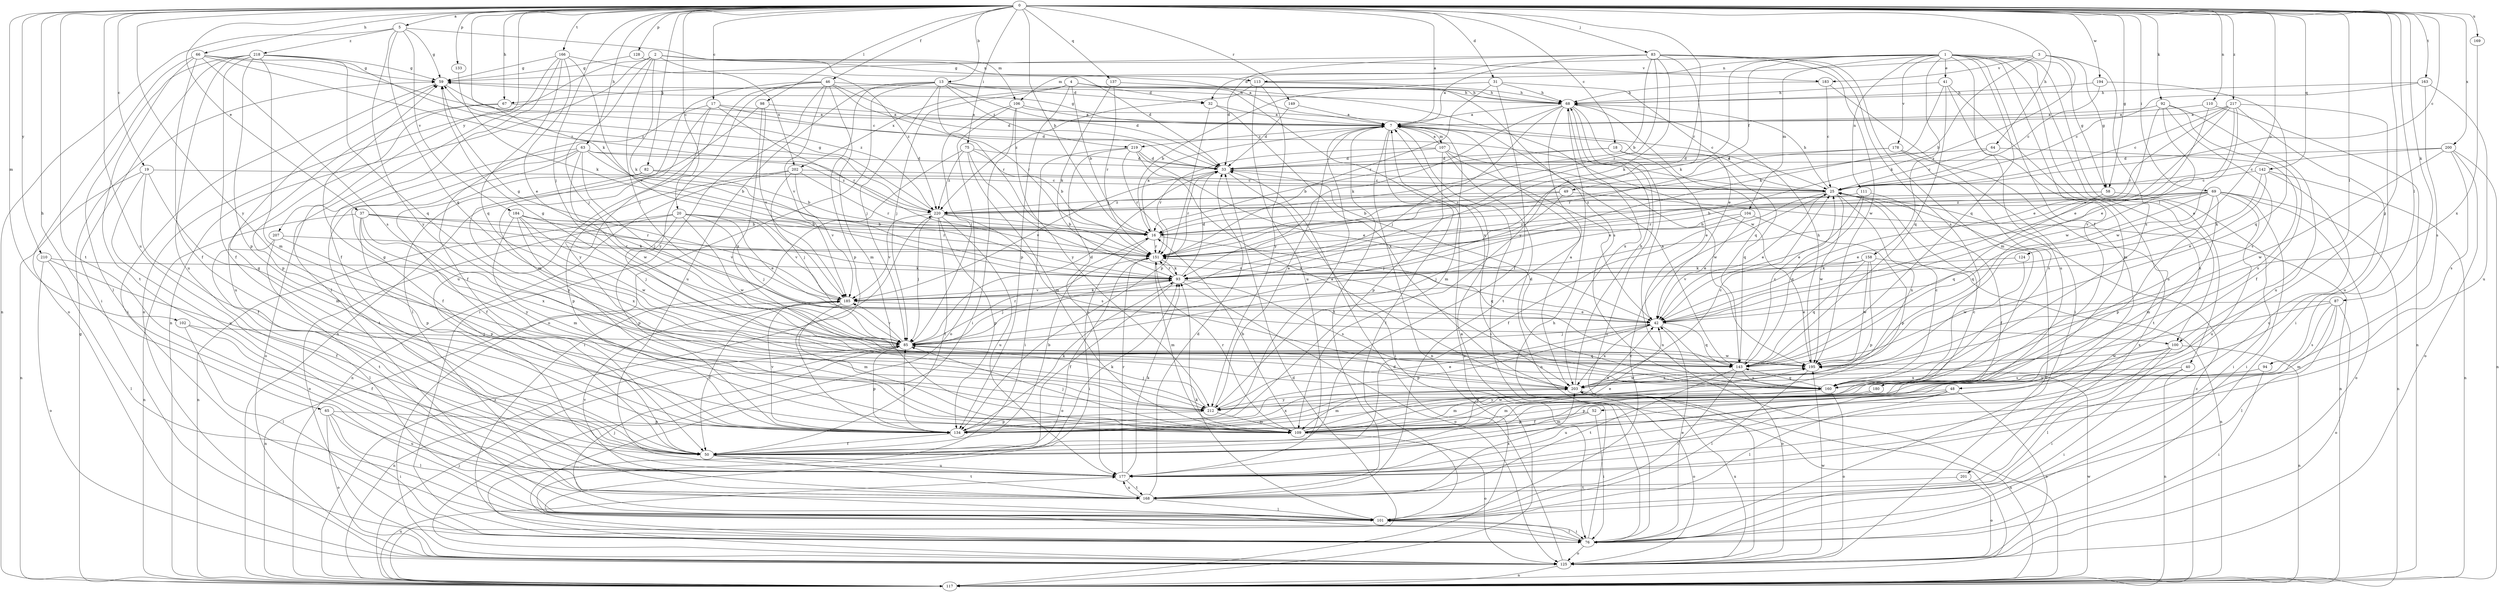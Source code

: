 strict digraph  {
0;
1;
2;
3;
4;
5;
7;
13;
16;
17;
18;
19;
20;
25;
31;
32;
33;
37;
40;
41;
42;
46;
48;
49;
50;
52;
58;
59;
63;
64;
65;
66;
67;
68;
69;
75;
76;
82;
83;
85;
87;
92;
93;
94;
98;
100;
101;
102;
104;
106;
107;
109;
110;
111;
113;
117;
124;
125;
128;
133;
134;
137;
142;
143;
149;
151;
158;
160;
163;
166;
168;
169;
177;
178;
180;
183;
184;
185;
194;
195;
200;
201;
202;
203;
207;
210;
212;
217;
218;
219;
220;
0 -> 5  [label=a];
0 -> 7  [label=a];
0 -> 13  [label=b];
0 -> 16  [label=b];
0 -> 17  [label=c];
0 -> 18  [label=c];
0 -> 19  [label=c];
0 -> 20  [label=c];
0 -> 25  [label=c];
0 -> 31  [label=d];
0 -> 37  [label=e];
0 -> 46  [label=f];
0 -> 52  [label=g];
0 -> 58  [label=g];
0 -> 63  [label=h];
0 -> 64  [label=h];
0 -> 65  [label=h];
0 -> 66  [label=h];
0 -> 67  [label=h];
0 -> 69  [label=i];
0 -> 75  [label=i];
0 -> 82  [label=j];
0 -> 83  [label=j];
0 -> 85  [label=j];
0 -> 87  [label=k];
0 -> 92  [label=k];
0 -> 93  [label=k];
0 -> 94  [label=l];
0 -> 98  [label=l];
0 -> 100  [label=l];
0 -> 102  [label=m];
0 -> 110  [label=n];
0 -> 124  [label=o];
0 -> 128  [label=p];
0 -> 133  [label=p];
0 -> 137  [label=q];
0 -> 142  [label=q];
0 -> 149  [label=r];
0 -> 151  [label=r];
0 -> 163  [label=t];
0 -> 166  [label=t];
0 -> 168  [label=t];
0 -> 169  [label=u];
0 -> 177  [label=u];
0 -> 194  [label=w];
0 -> 200  [label=x];
0 -> 207  [label=y];
0 -> 210  [label=y];
0 -> 212  [label=y];
0 -> 217  [label=z];
1 -> 32  [label=d];
1 -> 40  [label=e];
1 -> 41  [label=e];
1 -> 48  [label=f];
1 -> 49  [label=f];
1 -> 58  [label=g];
1 -> 93  [label=k];
1 -> 100  [label=l];
1 -> 104  [label=m];
1 -> 111  [label=n];
1 -> 113  [label=n];
1 -> 143  [label=q];
1 -> 158  [label=s];
1 -> 177  [label=u];
1 -> 178  [label=v];
1 -> 180  [label=v];
1 -> 201  [label=x];
2 -> 7  [label=a];
2 -> 85  [label=j];
2 -> 93  [label=k];
2 -> 100  [label=l];
2 -> 113  [label=n];
2 -> 117  [label=n];
2 -> 125  [label=o];
2 -> 183  [label=v];
2 -> 202  [label=x];
3 -> 16  [label=b];
3 -> 58  [label=g];
3 -> 93  [label=k];
3 -> 106  [label=m];
3 -> 160  [label=s];
3 -> 183  [label=v];
4 -> 16  [label=b];
4 -> 32  [label=d];
4 -> 85  [label=j];
4 -> 134  [label=p];
4 -> 195  [label=w];
4 -> 202  [label=x];
4 -> 203  [label=x];
5 -> 59  [label=g];
5 -> 106  [label=m];
5 -> 117  [label=n];
5 -> 143  [label=q];
5 -> 184  [label=v];
5 -> 212  [label=y];
5 -> 218  [label=z];
7 -> 59  [label=g];
7 -> 76  [label=i];
7 -> 101  [label=l];
7 -> 107  [label=m];
7 -> 109  [label=m];
7 -> 117  [label=n];
7 -> 168  [label=t];
7 -> 219  [label=z];
13 -> 32  [label=d];
13 -> 33  [label=d];
13 -> 67  [label=h];
13 -> 68  [label=h];
13 -> 85  [label=j];
13 -> 125  [label=o];
13 -> 134  [label=p];
13 -> 151  [label=r];
13 -> 177  [label=u];
13 -> 219  [label=z];
16 -> 7  [label=a];
16 -> 76  [label=i];
16 -> 143  [label=q];
16 -> 151  [label=r];
17 -> 7  [label=a];
17 -> 33  [label=d];
17 -> 50  [label=f];
17 -> 109  [label=m];
17 -> 151  [label=r];
17 -> 212  [label=y];
18 -> 16  [label=b];
18 -> 33  [label=d];
18 -> 42  [label=e];
18 -> 143  [label=q];
19 -> 25  [label=c];
19 -> 50  [label=f];
19 -> 109  [label=m];
19 -> 117  [label=n];
19 -> 177  [label=u];
20 -> 16  [label=b];
20 -> 42  [label=e];
20 -> 85  [label=j];
20 -> 117  [label=n];
20 -> 125  [label=o];
20 -> 134  [label=p];
20 -> 185  [label=v];
20 -> 195  [label=w];
25 -> 7  [label=a];
25 -> 42  [label=e];
25 -> 50  [label=f];
25 -> 68  [label=h];
25 -> 195  [label=w];
25 -> 203  [label=x];
25 -> 220  [label=z];
31 -> 16  [label=b];
31 -> 42  [label=e];
31 -> 50  [label=f];
31 -> 68  [label=h];
31 -> 151  [label=r];
32 -> 7  [label=a];
32 -> 134  [label=p];
32 -> 203  [label=x];
33 -> 25  [label=c];
33 -> 76  [label=i];
33 -> 151  [label=r];
33 -> 185  [label=v];
37 -> 16  [label=b];
37 -> 93  [label=k];
37 -> 117  [label=n];
37 -> 134  [label=p];
37 -> 151  [label=r];
37 -> 203  [label=x];
37 -> 212  [label=y];
40 -> 76  [label=i];
40 -> 117  [label=n];
40 -> 203  [label=x];
41 -> 68  [label=h];
41 -> 93  [label=k];
41 -> 109  [label=m];
41 -> 143  [label=q];
41 -> 177  [label=u];
42 -> 85  [label=j];
42 -> 125  [label=o];
42 -> 134  [label=p];
42 -> 143  [label=q];
42 -> 151  [label=r];
42 -> 203  [label=x];
46 -> 33  [label=d];
46 -> 68  [label=h];
46 -> 76  [label=i];
46 -> 109  [label=m];
46 -> 117  [label=n];
46 -> 151  [label=r];
46 -> 177  [label=u];
46 -> 185  [label=v];
46 -> 212  [label=y];
48 -> 101  [label=l];
48 -> 125  [label=o];
48 -> 134  [label=p];
48 -> 177  [label=u];
48 -> 212  [label=y];
49 -> 16  [label=b];
49 -> 85  [label=j];
49 -> 117  [label=n];
49 -> 220  [label=z];
50 -> 16  [label=b];
50 -> 42  [label=e];
50 -> 59  [label=g];
50 -> 93  [label=k];
50 -> 168  [label=t];
50 -> 177  [label=u];
52 -> 76  [label=i];
52 -> 109  [label=m];
52 -> 134  [label=p];
58 -> 76  [label=i];
58 -> 143  [label=q];
58 -> 151  [label=r];
58 -> 220  [label=z];
59 -> 68  [label=h];
59 -> 76  [label=i];
59 -> 220  [label=z];
63 -> 16  [label=b];
63 -> 33  [label=d];
63 -> 50  [label=f];
63 -> 85  [label=j];
63 -> 125  [label=o];
63 -> 168  [label=t];
63 -> 195  [label=w];
63 -> 220  [label=z];
64 -> 25  [label=c];
64 -> 33  [label=d];
64 -> 160  [label=s];
65 -> 76  [label=i];
65 -> 101  [label=l];
65 -> 125  [label=o];
65 -> 134  [label=p];
65 -> 177  [label=u];
66 -> 25  [label=c];
66 -> 50  [label=f];
66 -> 59  [label=g];
66 -> 125  [label=o];
66 -> 160  [label=s];
66 -> 168  [label=t];
66 -> 220  [label=z];
67 -> 7  [label=a];
67 -> 134  [label=p];
67 -> 177  [label=u];
68 -> 7  [label=a];
68 -> 85  [label=j];
68 -> 93  [label=k];
68 -> 117  [label=n];
68 -> 125  [label=o];
68 -> 143  [label=q];
68 -> 168  [label=t];
68 -> 203  [label=x];
69 -> 16  [label=b];
69 -> 42  [label=e];
69 -> 76  [label=i];
69 -> 109  [label=m];
69 -> 117  [label=n];
69 -> 125  [label=o];
69 -> 134  [label=p];
69 -> 143  [label=q];
69 -> 151  [label=r];
69 -> 177  [label=u];
69 -> 220  [label=z];
75 -> 16  [label=b];
75 -> 33  [label=d];
75 -> 76  [label=i];
75 -> 109  [label=m];
75 -> 160  [label=s];
75 -> 220  [label=z];
76 -> 7  [label=a];
76 -> 42  [label=e];
76 -> 68  [label=h];
76 -> 101  [label=l];
76 -> 125  [label=o];
82 -> 16  [label=b];
82 -> 25  [label=c];
82 -> 50  [label=f];
82 -> 212  [label=y];
83 -> 7  [label=a];
83 -> 16  [label=b];
83 -> 33  [label=d];
83 -> 59  [label=g];
83 -> 93  [label=k];
83 -> 109  [label=m];
83 -> 151  [label=r];
83 -> 160  [label=s];
83 -> 195  [label=w];
83 -> 212  [label=y];
85 -> 33  [label=d];
85 -> 59  [label=g];
85 -> 117  [label=n];
85 -> 134  [label=p];
85 -> 143  [label=q];
85 -> 151  [label=r];
85 -> 185  [label=v];
85 -> 195  [label=w];
87 -> 42  [label=e];
87 -> 101  [label=l];
87 -> 109  [label=m];
87 -> 125  [label=o];
87 -> 160  [label=s];
87 -> 203  [label=x];
92 -> 7  [label=a];
92 -> 42  [label=e];
92 -> 50  [label=f];
92 -> 160  [label=s];
92 -> 177  [label=u];
92 -> 195  [label=w];
93 -> 33  [label=d];
93 -> 50  [label=f];
93 -> 85  [label=j];
93 -> 125  [label=o];
93 -> 151  [label=r];
93 -> 160  [label=s];
93 -> 185  [label=v];
94 -> 76  [label=i];
94 -> 160  [label=s];
98 -> 7  [label=a];
98 -> 101  [label=l];
98 -> 185  [label=v];
98 -> 203  [label=x];
100 -> 76  [label=i];
100 -> 101  [label=l];
100 -> 117  [label=n];
100 -> 195  [label=w];
100 -> 212  [label=y];
101 -> 25  [label=c];
101 -> 76  [label=i];
101 -> 85  [label=j];
101 -> 93  [label=k];
102 -> 50  [label=f];
102 -> 85  [label=j];
102 -> 101  [label=l];
104 -> 16  [label=b];
104 -> 42  [label=e];
104 -> 85  [label=j];
104 -> 134  [label=p];
106 -> 7  [label=a];
106 -> 25  [label=c];
106 -> 76  [label=i];
106 -> 85  [label=j];
106 -> 125  [label=o];
106 -> 212  [label=y];
107 -> 7  [label=a];
107 -> 33  [label=d];
107 -> 42  [label=e];
107 -> 117  [label=n];
107 -> 134  [label=p];
107 -> 151  [label=r];
107 -> 195  [label=w];
109 -> 16  [label=b];
109 -> 25  [label=c];
109 -> 42  [label=e];
109 -> 59  [label=g];
109 -> 85  [label=j];
109 -> 125  [label=o];
109 -> 151  [label=r];
109 -> 195  [label=w];
110 -> 7  [label=a];
110 -> 42  [label=e];
110 -> 117  [label=n];
111 -> 42  [label=e];
111 -> 50  [label=f];
111 -> 143  [label=q];
111 -> 220  [label=z];
113 -> 68  [label=h];
113 -> 160  [label=s];
113 -> 177  [label=u];
113 -> 212  [label=y];
113 -> 220  [label=z];
117 -> 7  [label=a];
117 -> 25  [label=c];
117 -> 33  [label=d];
117 -> 59  [label=g];
117 -> 85  [label=j];
117 -> 177  [label=u];
117 -> 195  [label=w];
117 -> 220  [label=z];
124 -> 93  [label=k];
124 -> 195  [label=w];
125 -> 25  [label=c];
125 -> 33  [label=d];
125 -> 117  [label=n];
125 -> 195  [label=w];
125 -> 203  [label=x];
128 -> 33  [label=d];
128 -> 59  [label=g];
133 -> 93  [label=k];
134 -> 7  [label=a];
134 -> 50  [label=f];
134 -> 85  [label=j];
134 -> 93  [label=k];
134 -> 185  [label=v];
134 -> 203  [label=x];
137 -> 68  [label=h];
137 -> 93  [label=k];
137 -> 151  [label=r];
142 -> 25  [label=c];
142 -> 42  [label=e];
142 -> 93  [label=k];
142 -> 117  [label=n];
142 -> 177  [label=u];
143 -> 7  [label=a];
143 -> 25  [label=c];
143 -> 101  [label=l];
143 -> 160  [label=s];
143 -> 168  [label=t];
149 -> 7  [label=a];
149 -> 33  [label=d];
151 -> 93  [label=k];
151 -> 109  [label=m];
151 -> 125  [label=o];
158 -> 93  [label=k];
158 -> 117  [label=n];
158 -> 134  [label=p];
158 -> 143  [label=q];
158 -> 185  [label=v];
158 -> 195  [label=w];
160 -> 25  [label=c];
160 -> 33  [label=d];
160 -> 50  [label=f];
160 -> 109  [label=m];
160 -> 125  [label=o];
160 -> 143  [label=q];
163 -> 25  [label=c];
163 -> 68  [label=h];
163 -> 160  [label=s];
163 -> 177  [label=u];
166 -> 42  [label=e];
166 -> 50  [label=f];
166 -> 59  [label=g];
166 -> 101  [label=l];
166 -> 143  [label=q];
166 -> 185  [label=v];
166 -> 220  [label=z];
168 -> 33  [label=d];
168 -> 101  [label=l];
168 -> 177  [label=u];
168 -> 185  [label=v];
168 -> 203  [label=x];
169 -> 203  [label=x];
177 -> 93  [label=k];
177 -> 151  [label=r];
177 -> 168  [label=t];
178 -> 33  [label=d];
178 -> 151  [label=r];
178 -> 160  [label=s];
178 -> 168  [label=t];
180 -> 109  [label=m];
180 -> 212  [label=y];
183 -> 25  [label=c];
183 -> 68  [label=h];
183 -> 76  [label=i];
184 -> 16  [label=b];
184 -> 85  [label=j];
184 -> 109  [label=m];
184 -> 151  [label=r];
184 -> 185  [label=v];
184 -> 195  [label=w];
184 -> 203  [label=x];
185 -> 42  [label=e];
185 -> 50  [label=f];
185 -> 59  [label=g];
185 -> 93  [label=k];
185 -> 109  [label=m];
185 -> 117  [label=n];
194 -> 25  [label=c];
194 -> 68  [label=h];
194 -> 143  [label=q];
195 -> 68  [label=h];
195 -> 101  [label=l];
195 -> 203  [label=x];
200 -> 25  [label=c];
200 -> 33  [label=d];
200 -> 117  [label=n];
200 -> 125  [label=o];
200 -> 160  [label=s];
200 -> 195  [label=w];
201 -> 125  [label=o];
201 -> 168  [label=t];
202 -> 25  [label=c];
202 -> 85  [label=j];
202 -> 117  [label=n];
202 -> 134  [label=p];
202 -> 151  [label=r];
202 -> 185  [label=v];
203 -> 7  [label=a];
203 -> 25  [label=c];
203 -> 68  [label=h];
203 -> 109  [label=m];
203 -> 117  [label=n];
203 -> 125  [label=o];
203 -> 195  [label=w];
203 -> 212  [label=y];
207 -> 101  [label=l];
207 -> 134  [label=p];
207 -> 151  [label=r];
207 -> 168  [label=t];
210 -> 50  [label=f];
210 -> 93  [label=k];
210 -> 101  [label=l];
210 -> 125  [label=o];
212 -> 7  [label=a];
212 -> 42  [label=e];
212 -> 85  [label=j];
212 -> 109  [label=m];
212 -> 134  [label=p];
217 -> 7  [label=a];
217 -> 25  [label=c];
217 -> 42  [label=e];
217 -> 76  [label=i];
217 -> 151  [label=r];
217 -> 177  [label=u];
217 -> 185  [label=v];
217 -> 195  [label=w];
218 -> 50  [label=f];
218 -> 59  [label=g];
218 -> 76  [label=i];
218 -> 101  [label=l];
218 -> 109  [label=m];
218 -> 134  [label=p];
218 -> 143  [label=q];
218 -> 177  [label=u];
218 -> 220  [label=z];
219 -> 33  [label=d];
219 -> 42  [label=e];
219 -> 76  [label=i];
219 -> 151  [label=r];
219 -> 177  [label=u];
219 -> 203  [label=x];
220 -> 16  [label=b];
220 -> 50  [label=f];
220 -> 59  [label=g];
220 -> 85  [label=j];
220 -> 134  [label=p];
220 -> 160  [label=s];
220 -> 177  [label=u];
220 -> 185  [label=v];
}
